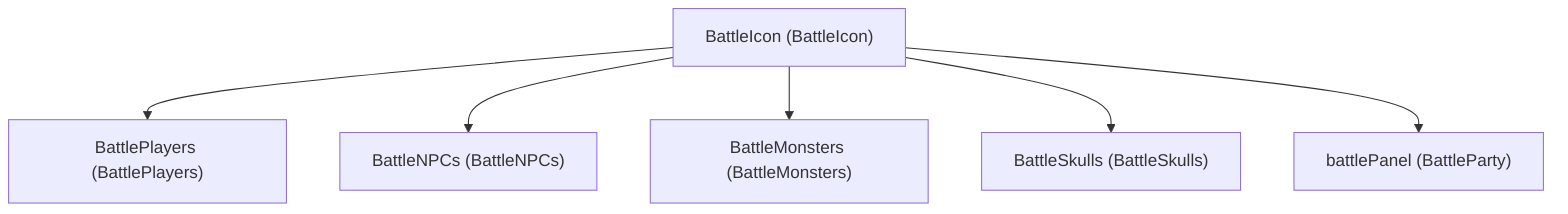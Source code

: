 graph TD
    W0["BattleIcon (BattleIcon)"]
    W1["BattlePlayers (BattlePlayers)"]
    W0 --> W1
    W2["BattleNPCs (BattleNPCs)"]
    W0 --> W2
    W3["BattleMonsters (BattleMonsters)"]
    W0 --> W3
    W4["BattleSkulls (BattleSkulls)"]
    W0 --> W4
    W5["battlePanel (BattleParty)"]
    W0 --> W5